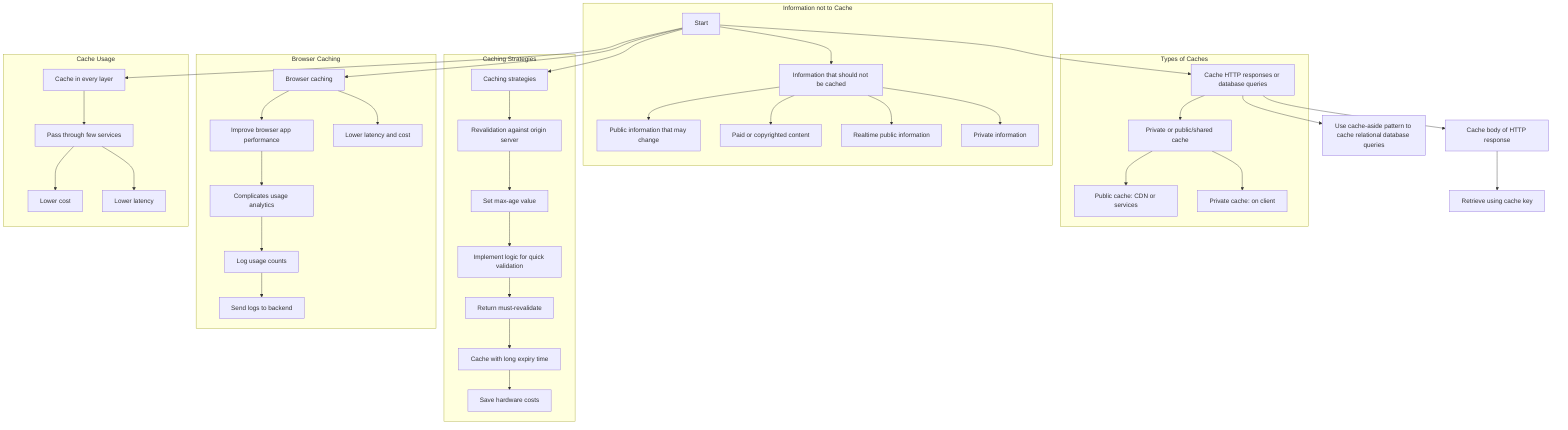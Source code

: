 graph TD;

    start[Start] --> cacheHTTPDatabase[Cache HTTP responses or database queries];

    cacheHTTPDatabase --> cacheBodyHTTP[Cache body of HTTP response];
    cacheBodyHTTP --> retrieveUsingCacheKey[Retrieve using cache key];

    cacheHTTPDatabase --> cacheRelationalQueries[Use cache-aside pattern to cache relational database queries];

    subgraph Types of Caches
        cacheHTTPDatabase --> privatePublicCache[Private or public/shared cache];
        privatePublicCache --> privateCache[Private cache: on client];
        privatePublicCache --> publicCache[Public cache: CDN or services];
    end

    subgraph Information not to Cache
        start --> doNotCache[Information that should not be cached];
        doNotCache --> privateInfo[Private information];
        doNotCache --> realtimePublicInfo[Realtime public information];
        doNotCache --> paidCopyrightedContent[Paid or copyrighted content];
        doNotCache --> publicInfoChange[Public information that may change];
    end

    subgraph Caching Strategies
        start --> cachingStrategies[Caching strategies];
        cachingStrategies --> revalidation[Revalidation against origin server];
        revalidation --> maxAgeValue[Set max-age value];
        maxAgeValue --> logicImplementation[Implement logic for quick validation];
        logicImplementation --> mustRevalidate[Return must-revalidate];
        mustRevalidate --> cacheLongExpiry[Cache with long expiry time];
        cacheLongExpiry --> saveHardwareCosts[Save hardware costs];
    end

    subgraph Browser Caching
        start --> browserCaching[Browser caching];
        browserCaching --> lowerLatencyCost[Lower latency and cost];
        browserCaching --> improvePerformance[Improve browser app performance];
        improvePerformance --> usageAnalytics[Complicates usage analytics];
        usageAnalytics --> loggingUsageCounts[Log usage counts];
        loggingUsageCounts --> sendLogs[Send logs to backend];
    end

    subgraph Cache Usage
        start --> cacheInEveryLayer[Cache in every layer];
        cacheInEveryLayer --> passThroughFewServices[Pass through few services];
        passThroughFewServices --> lowerLatency[Lower latency];
        passThroughFewServices --> lowerCost[Lower cost];
    end